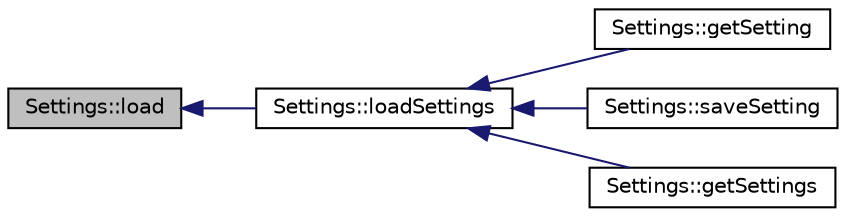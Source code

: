 digraph "Settings::load"
{
  edge [fontname="Helvetica",fontsize="10",labelfontname="Helvetica",labelfontsize="10"];
  node [fontname="Helvetica",fontsize="10",shape=record];
  rankdir="LR";
  Node1 [label="Settings::load",height=0.2,width=0.4,color="black", fillcolor="grey75", style="filled" fontcolor="black"];
  Node1 -> Node2 [dir="back",color="midnightblue",fontsize="10",style="solid",fontname="Helvetica"];
  Node2 [label="Settings::loadSettings",height=0.2,width=0.4,color="black", fillcolor="white", style="filled",URL="$class_settings.html#a2d965ef0a054b61050811b416c896ed4",tooltip="Settings::loadSettings. "];
  Node2 -> Node3 [dir="back",color="midnightblue",fontsize="10",style="solid",fontname="Helvetica"];
  Node3 [label="Settings::getSetting",height=0.2,width=0.4,color="black", fillcolor="white", style="filled",URL="$class_settings.html#a9a1d774542aba721bec9cf1ebb086b84",tooltip="Settings::getSetting. "];
  Node2 -> Node4 [dir="back",color="midnightblue",fontsize="10",style="solid",fontname="Helvetica"];
  Node4 [label="Settings::saveSetting",height=0.2,width=0.4,color="black", fillcolor="white", style="filled",URL="$class_settings.html#ac17de21379552ef437d94e01e94a0331",tooltip="Settings::saveSetting. "];
  Node2 -> Node5 [dir="back",color="midnightblue",fontsize="10",style="solid",fontname="Helvetica"];
  Node5 [label="Settings::getSettings",height=0.2,width=0.4,color="black", fillcolor="white", style="filled",URL="$class_settings.html#a3b407c7af1bff73221a8fa25be6b3860",tooltip="Settings::getSettings. "];
}
